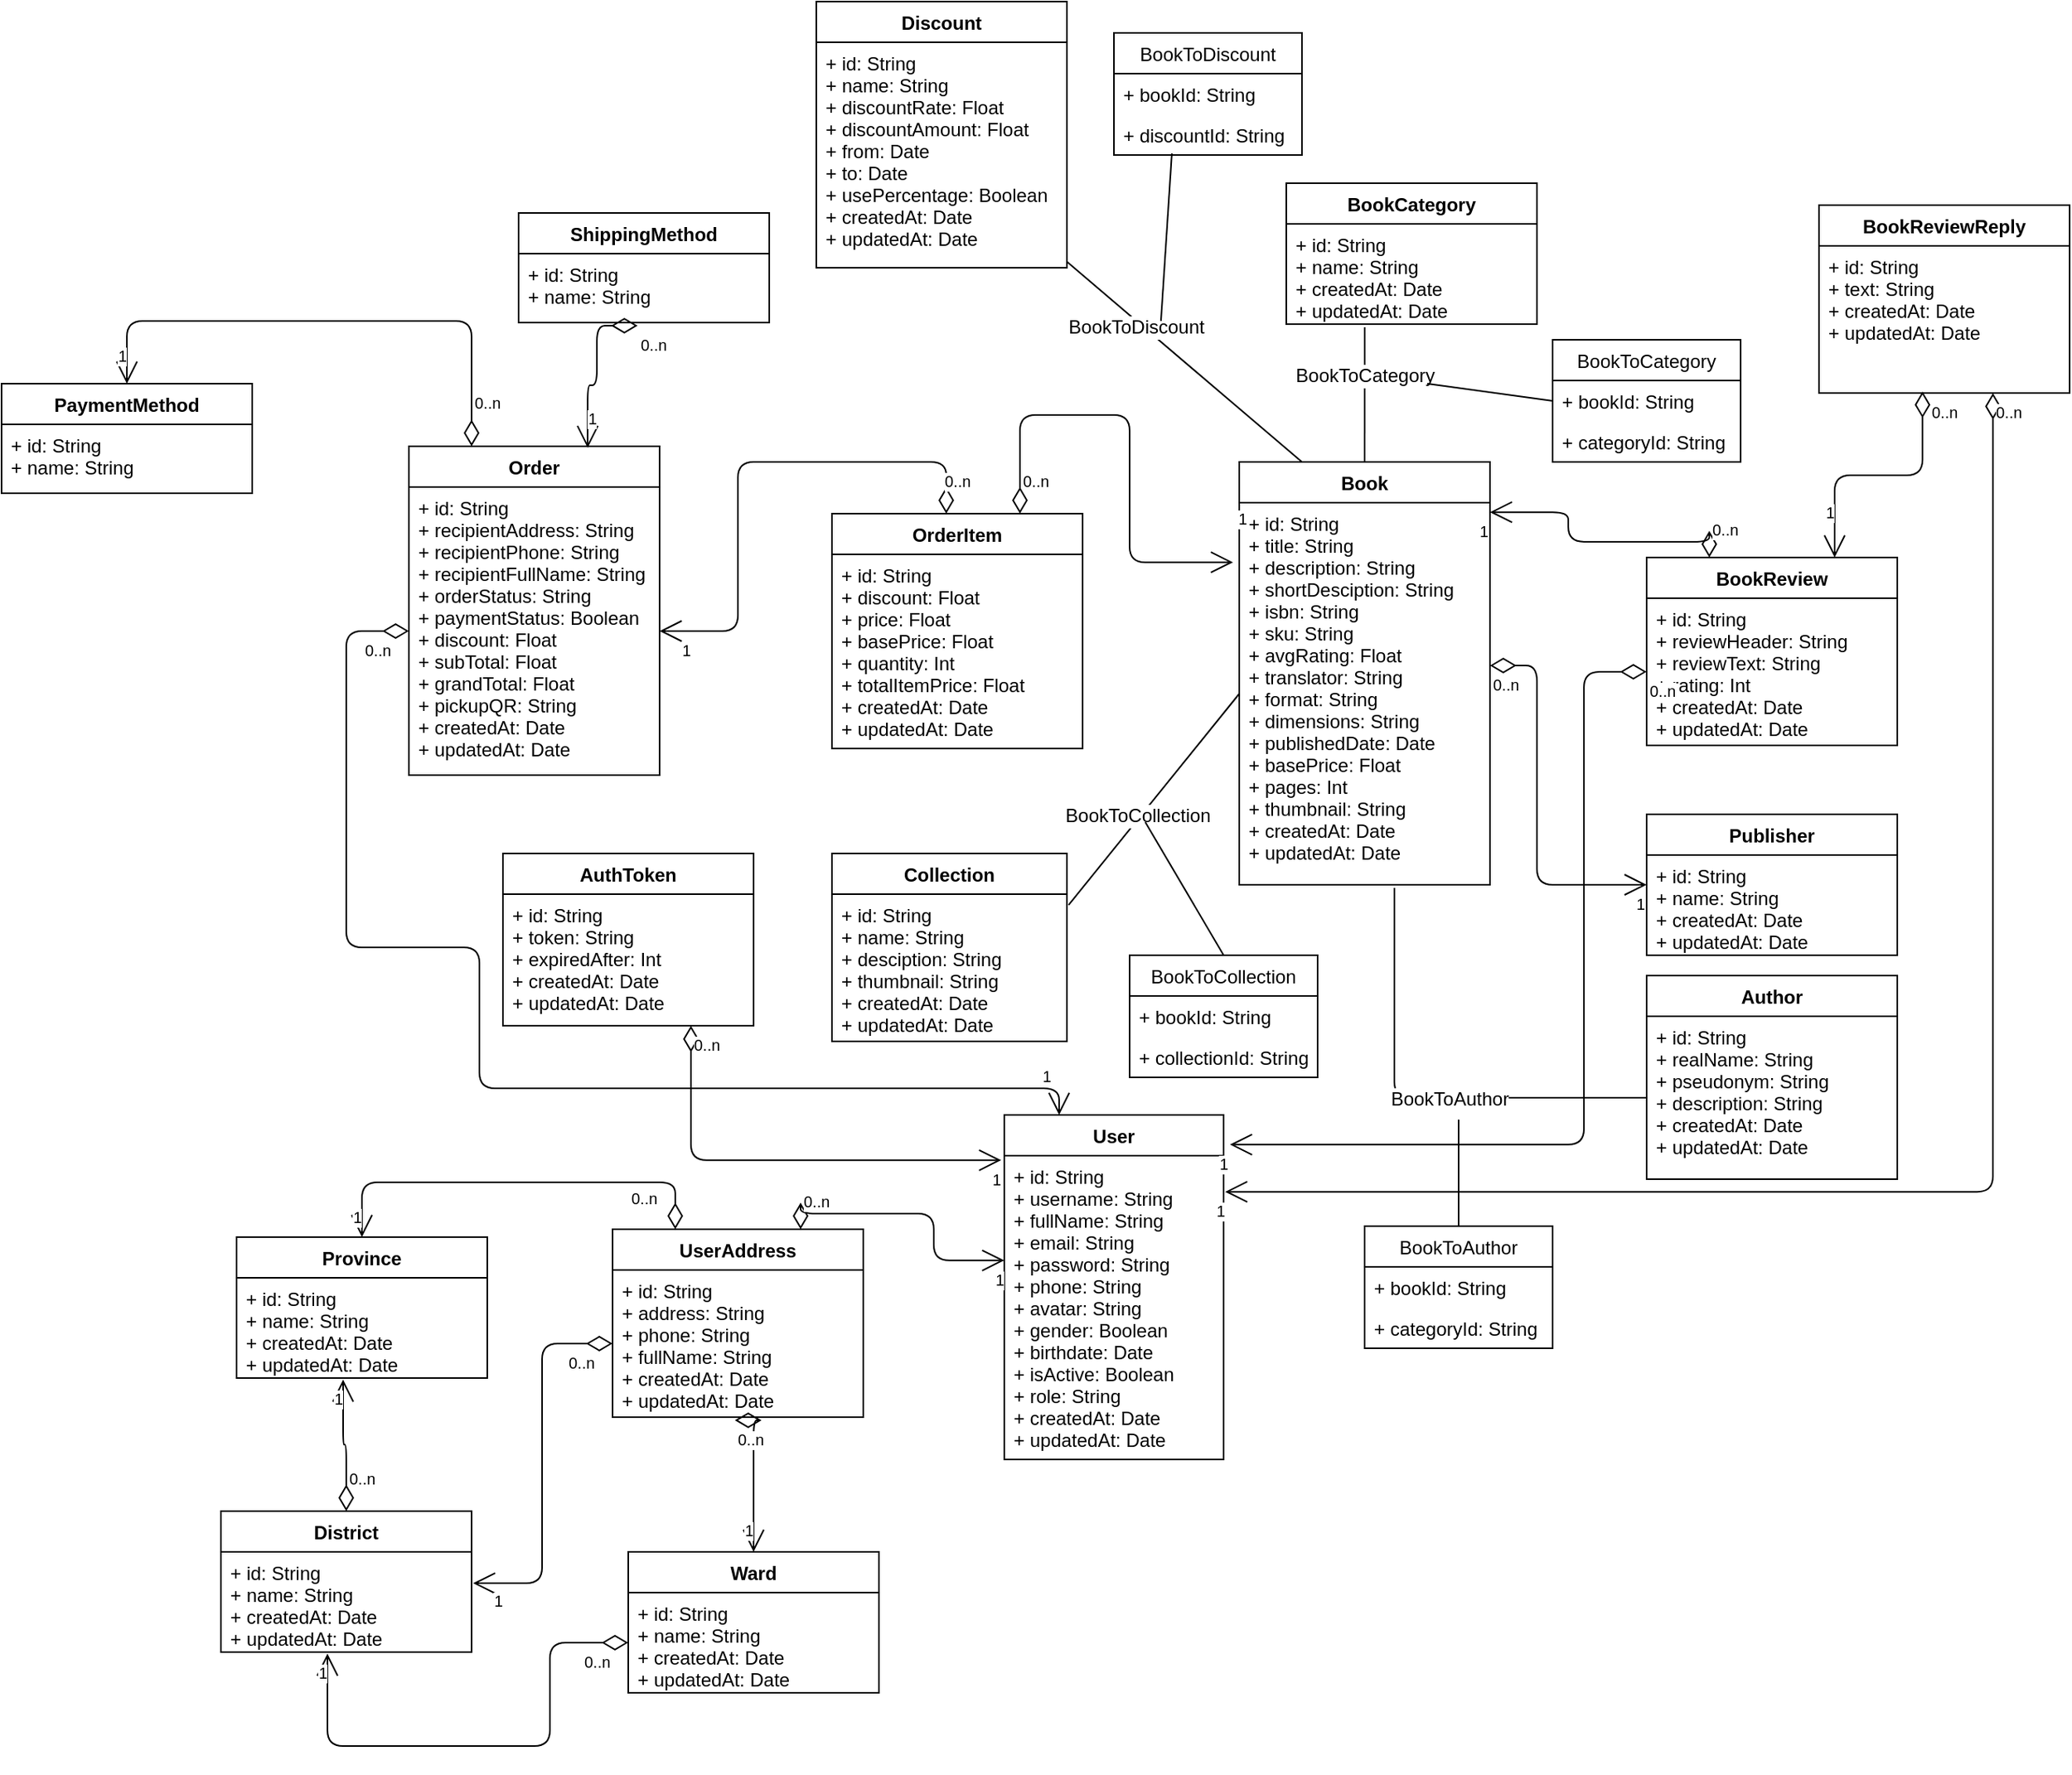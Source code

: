 <mxfile version="11.1.4" type="device"><diagram id="NHe5vjVkxp5tx6mdE8yA" name="Page-1"><mxGraphModel dx="2431" dy="1634" grid="0" gridSize="10" guides="1" tooltips="1" connect="1" arrows="1" fold="1" page="0" pageScale="1" pageWidth="850" pageHeight="1100" math="0" shadow="0"><root><mxCell id="0"/><mxCell id="1" parent="0"/><mxCell id="8sS-sEbaeOMEd4bglovz-1" value="User" style="swimlane;fontStyle=1;align=center;verticalAlign=top;childLayout=stackLayout;horizontal=1;startSize=26;horizontalStack=0;resizeParent=1;resizeParentMax=0;resizeLast=0;collapsible=1;marginBottom=0;" vertex="1" parent="1"><mxGeometry x="380" y="467" width="140" height="220" as="geometry"/></mxCell><mxCell id="8sS-sEbaeOMEd4bglovz-2" value="+ id: String&#10;+ username: String&#10;+ fullName: String&#10;+ email: String&#10;+ password: String&#10;+ phone: String&#10;+ avatar: String&#10;+ gender: Boolean&#10;+ birthdate: Date&#10;+ isActive: Boolean&#10;+ role: String&#10;+ createdAt: Date&#10;+ updatedAt: Date" style="text;strokeColor=none;fillColor=none;align=left;verticalAlign=top;spacingLeft=4;spacingRight=4;overflow=hidden;rotatable=0;points=[[0,0.5],[1,0.5]];portConstraint=eastwest;" vertex="1" parent="8sS-sEbaeOMEd4bglovz-1"><mxGeometry y="26" width="140" height="194" as="geometry"/></mxCell><mxCell id="8sS-sEbaeOMEd4bglovz-5" value="Collection" style="swimlane;fontStyle=1;align=center;verticalAlign=top;childLayout=stackLayout;horizontal=1;startSize=26;horizontalStack=0;resizeParent=1;resizeParentMax=0;resizeLast=0;collapsible=1;marginBottom=0;" vertex="1" parent="1"><mxGeometry x="270" y="300" width="150" height="120" as="geometry"/></mxCell><mxCell id="8sS-sEbaeOMEd4bglovz-6" value="+ id: String&#10;+ name: String&#10;+ desciption: String&#10;+ thumbnail: String&#10;+ createdAt: Date&#10;+ updatedAt: Date" style="text;strokeColor=none;fillColor=none;align=left;verticalAlign=top;spacingLeft=4;spacingRight=4;overflow=hidden;rotatable=0;points=[[0,0.5],[1,0.5]];portConstraint=eastwest;" vertex="1" parent="8sS-sEbaeOMEd4bglovz-5"><mxGeometry y="26" width="150" height="94" as="geometry"/></mxCell><mxCell id="8sS-sEbaeOMEd4bglovz-13" value="AuthToken" style="swimlane;fontStyle=1;align=center;verticalAlign=top;childLayout=stackLayout;horizontal=1;startSize=26;horizontalStack=0;resizeParent=1;resizeParentMax=0;resizeLast=0;collapsible=1;marginBottom=0;" vertex="1" parent="1"><mxGeometry x="60" y="300" width="160" height="110" as="geometry"/></mxCell><mxCell id="8sS-sEbaeOMEd4bglovz-14" value="+ id: String&#10;+ token: String&#10;+ expiredAfter: Int&#10;+ createdAt: Date&#10;+ updatedAt: Date" style="text;strokeColor=none;fillColor=none;align=left;verticalAlign=top;spacingLeft=4;spacingRight=4;overflow=hidden;rotatable=0;points=[[0,0.5],[1,0.5]];portConstraint=eastwest;" vertex="1" parent="8sS-sEbaeOMEd4bglovz-13"><mxGeometry y="26" width="160" height="84" as="geometry"/></mxCell><mxCell id="8sS-sEbaeOMEd4bglovz-17" value="Order" style="swimlane;fontStyle=1;align=center;verticalAlign=top;childLayout=stackLayout;horizontal=1;startSize=26;horizontalStack=0;resizeParent=1;resizeParentMax=0;resizeLast=0;collapsible=1;marginBottom=0;" vertex="1" parent="1"><mxGeometry y="40" width="160" height="210" as="geometry"/></mxCell><mxCell id="8sS-sEbaeOMEd4bglovz-18" value="+ id: String&#10;+ recipientAddress: String&#10;+ recipientPhone: String&#10;+ recipientFullName: String&#10;+ orderStatus: String&#10;+ paymentStatus: Boolean&#10;+ discount: Float&#10;+ subTotal: Float&#10;+ grandTotal: Float&#10;+ pickupQR: String&#10;+ createdAt: Date&#10;+ updatedAt: Date" style="text;strokeColor=none;fillColor=none;align=left;verticalAlign=top;spacingLeft=4;spacingRight=4;overflow=hidden;rotatable=0;points=[[0,0.5],[1,0.5]];portConstraint=eastwest;" vertex="1" parent="8sS-sEbaeOMEd4bglovz-17"><mxGeometry y="26" width="160" height="184" as="geometry"/></mxCell><mxCell id="8sS-sEbaeOMEd4bglovz-21" value="PaymentMethod" style="swimlane;fontStyle=1;align=center;verticalAlign=top;childLayout=stackLayout;horizontal=1;startSize=26;horizontalStack=0;resizeParent=1;resizeParentMax=0;resizeLast=0;collapsible=1;marginBottom=0;" vertex="1" parent="1"><mxGeometry x="-260" width="160" height="70" as="geometry"/></mxCell><mxCell id="8sS-sEbaeOMEd4bglovz-22" value="+ id: String&#10;+ name: String" style="text;strokeColor=none;fillColor=none;align=left;verticalAlign=top;spacingLeft=4;spacingRight=4;overflow=hidden;rotatable=0;points=[[0,0.5],[1,0.5]];portConstraint=eastwest;" vertex="1" parent="8sS-sEbaeOMEd4bglovz-21"><mxGeometry y="26" width="160" height="44" as="geometry"/></mxCell><mxCell id="8sS-sEbaeOMEd4bglovz-25" value="ShippingMethod" style="swimlane;fontStyle=1;align=center;verticalAlign=top;childLayout=stackLayout;horizontal=1;startSize=26;horizontalStack=0;resizeParent=1;resizeParentMax=0;resizeLast=0;collapsible=1;marginBottom=0;" vertex="1" parent="1"><mxGeometry x="70" y="-109" width="160" height="70" as="geometry"/></mxCell><mxCell id="8sS-sEbaeOMEd4bglovz-26" value="+ id: String&#10;+ name: String" style="text;strokeColor=none;fillColor=none;align=left;verticalAlign=top;spacingLeft=4;spacingRight=4;overflow=hidden;rotatable=0;points=[[0,0.5],[1,0.5]];portConstraint=eastwest;" vertex="1" parent="8sS-sEbaeOMEd4bglovz-25"><mxGeometry y="26" width="160" height="44" as="geometry"/></mxCell><mxCell id="8sS-sEbaeOMEd4bglovz-27" value="OrderItem" style="swimlane;fontStyle=1;align=center;verticalAlign=top;childLayout=stackLayout;horizontal=1;startSize=26;horizontalStack=0;resizeParent=1;resizeParentMax=0;resizeLast=0;collapsible=1;marginBottom=0;" vertex="1" parent="1"><mxGeometry x="270" y="83" width="160" height="150" as="geometry"/></mxCell><mxCell id="8sS-sEbaeOMEd4bglovz-28" value="+ id: String&#10;+ discount: Float&#10;+ price: Float&#10;+ basePrice: Float&#10;+ quantity: Int&#10;+ totalItemPrice: Float&#10;+ createdAt: Date&#10;+ updatedAt: Date" style="text;strokeColor=none;fillColor=none;align=left;verticalAlign=top;spacingLeft=4;spacingRight=4;overflow=hidden;rotatable=0;points=[[0,0.5],[1,0.5]];portConstraint=eastwest;" vertex="1" parent="8sS-sEbaeOMEd4bglovz-27"><mxGeometry y="26" width="160" height="124" as="geometry"/></mxCell><mxCell id="8sS-sEbaeOMEd4bglovz-29" value="UserAddress" style="swimlane;fontStyle=1;align=center;verticalAlign=top;childLayout=stackLayout;horizontal=1;startSize=26;horizontalStack=0;resizeParent=1;resizeParentMax=0;resizeLast=0;collapsible=1;marginBottom=0;" vertex="1" parent="1"><mxGeometry x="130" y="540" width="160" height="120" as="geometry"/></mxCell><mxCell id="8sS-sEbaeOMEd4bglovz-30" value="+ id: String&#10;+ address: String&#10;+ phone: String&#10;+ fullName: String&#10;+ createdAt: Date&#10;+ updatedAt: Date&#10;" style="text;strokeColor=none;fillColor=none;align=left;verticalAlign=top;spacingLeft=4;spacingRight=4;overflow=hidden;rotatable=0;points=[[0,0.5],[1,0.5]];portConstraint=eastwest;" vertex="1" parent="8sS-sEbaeOMEd4bglovz-29"><mxGeometry y="26" width="160" height="94" as="geometry"/></mxCell><mxCell id="8sS-sEbaeOMEd4bglovz-31" value="Book" style="swimlane;fontStyle=1;align=center;verticalAlign=top;childLayout=stackLayout;horizontal=1;startSize=26;horizontalStack=0;resizeParent=1;resizeParentMax=0;resizeLast=0;collapsible=1;marginBottom=0;" vertex="1" parent="1"><mxGeometry x="530" y="50" width="160" height="270" as="geometry"/></mxCell><mxCell id="8sS-sEbaeOMEd4bglovz-32" value="+ id: String&#10;+ title: String&#10;+ description: String&#10;+ shortDesciption: String&#10;+ isbn: String&#10;+ sku: String&#10;+ avgRating: Float&#10;+ translator: String&#10;+ format: String&#10;+ dimensions: String&#10;+ publishedDate: Date&#10;+ basePrice: Float&#10;+ pages: Int&#10;+ thumbnail: String&#10;+ createdAt: Date&#10;+ updatedAt: Date&#10;" style="text;strokeColor=none;fillColor=none;align=left;verticalAlign=top;spacingLeft=4;spacingRight=4;overflow=hidden;rotatable=0;points=[[0,0.5],[1,0.5]];portConstraint=eastwest;" vertex="1" parent="8sS-sEbaeOMEd4bglovz-31"><mxGeometry y="26" width="160" height="244" as="geometry"/></mxCell><mxCell id="8sS-sEbaeOMEd4bglovz-33" value="BookReview" style="swimlane;fontStyle=1;align=center;verticalAlign=top;childLayout=stackLayout;horizontal=1;startSize=26;horizontalStack=0;resizeParent=1;resizeParentMax=0;resizeLast=0;collapsible=1;marginBottom=0;" vertex="1" parent="1"><mxGeometry x="790" y="111" width="160" height="120" as="geometry"/></mxCell><mxCell id="8sS-sEbaeOMEd4bglovz-34" value="+ id: String&#10;+ reviewHeader: String&#10;+ reviewText: String&#10;+ rating: Int&#10;+ createdAt: Date&#10;+ updatedAt: Date&#10;" style="text;strokeColor=none;fillColor=none;align=left;verticalAlign=top;spacingLeft=4;spacingRight=4;overflow=hidden;rotatable=0;points=[[0,0.5],[1,0.5]];portConstraint=eastwest;" vertex="1" parent="8sS-sEbaeOMEd4bglovz-33"><mxGeometry y="26" width="160" height="94" as="geometry"/></mxCell><mxCell id="8sS-sEbaeOMEd4bglovz-35" value="BookReviewReply" style="swimlane;fontStyle=1;align=center;verticalAlign=top;childLayout=stackLayout;horizontal=1;startSize=26;horizontalStack=0;resizeParent=1;resizeParentMax=0;resizeLast=0;collapsible=1;marginBottom=0;" vertex="1" parent="1"><mxGeometry x="900" y="-114" width="160" height="120" as="geometry"/></mxCell><mxCell id="8sS-sEbaeOMEd4bglovz-36" value="+ id: String&#10;+ text: String&#10;+ createdAt: Date&#10;+ updatedAt: Date&#10;" style="text;strokeColor=none;fillColor=none;align=left;verticalAlign=top;spacingLeft=4;spacingRight=4;overflow=hidden;rotatable=0;points=[[0,0.5],[1,0.5]];portConstraint=eastwest;" vertex="1" parent="8sS-sEbaeOMEd4bglovz-35"><mxGeometry y="26" width="160" height="94" as="geometry"/></mxCell><mxCell id="8sS-sEbaeOMEd4bglovz-37" value="BookCategory" style="swimlane;fontStyle=1;align=center;verticalAlign=top;childLayout=stackLayout;horizontal=1;startSize=26;horizontalStack=0;resizeParent=1;resizeParentMax=0;resizeLast=0;collapsible=1;marginBottom=0;" vertex="1" parent="1"><mxGeometry x="560" y="-128" width="160" height="90" as="geometry"/></mxCell><mxCell id="8sS-sEbaeOMEd4bglovz-38" value="+ id: String&#10;+ name: String&#10;+ createdAt: Date&#10;+ updatedAt: Date&#10;" style="text;strokeColor=none;fillColor=none;align=left;verticalAlign=top;spacingLeft=4;spacingRight=4;overflow=hidden;rotatable=0;points=[[0,0.5],[1,0.5]];portConstraint=eastwest;" vertex="1" parent="8sS-sEbaeOMEd4bglovz-37"><mxGeometry y="26" width="160" height="64" as="geometry"/></mxCell><mxCell id="8sS-sEbaeOMEd4bglovz-39" value="Discount" style="swimlane;fontStyle=1;align=center;verticalAlign=top;childLayout=stackLayout;horizontal=1;startSize=26;horizontalStack=0;resizeParent=1;resizeParentMax=0;resizeLast=0;collapsible=1;marginBottom=0;" vertex="1" parent="1"><mxGeometry x="260" y="-244" width="160" height="170" as="geometry"/></mxCell><mxCell id="8sS-sEbaeOMEd4bglovz-40" value="+ id: String&#10;+ name: String&#10;+ discountRate: Float&#10;+ discountAmount: Float&#10;+ from: Date&#10;+ to: Date&#10;+ usePercentage: Boolean&#10;+ createdAt: Date&#10;+ updatedAt: Date&#10;" style="text;strokeColor=none;fillColor=none;align=left;verticalAlign=top;spacingLeft=4;spacingRight=4;overflow=hidden;rotatable=0;points=[[0,0.5],[1,0.5]];portConstraint=eastwest;" vertex="1" parent="8sS-sEbaeOMEd4bglovz-39"><mxGeometry y="26" width="160" height="144" as="geometry"/></mxCell><mxCell id="8sS-sEbaeOMEd4bglovz-43" value="Publisher" style="swimlane;fontStyle=1;align=center;verticalAlign=top;childLayout=stackLayout;horizontal=1;startSize=26;horizontalStack=0;resizeParent=1;resizeParentMax=0;resizeLast=0;collapsible=1;marginBottom=0;" vertex="1" parent="1"><mxGeometry x="790" y="275" width="160" height="90" as="geometry"/></mxCell><mxCell id="8sS-sEbaeOMEd4bglovz-44" value="+ id: String&#10;+ name: String&#10;+ createdAt: Date&#10;+ updatedAt: Date&#10;" style="text;strokeColor=none;fillColor=none;align=left;verticalAlign=top;spacingLeft=4;spacingRight=4;overflow=hidden;rotatable=0;points=[[0,0.5],[1,0.5]];portConstraint=eastwest;" vertex="1" parent="8sS-sEbaeOMEd4bglovz-43"><mxGeometry y="26" width="160" height="64" as="geometry"/></mxCell><mxCell id="8sS-sEbaeOMEd4bglovz-45" value="Author" style="swimlane;fontStyle=1;align=center;verticalAlign=top;childLayout=stackLayout;horizontal=1;startSize=26;horizontalStack=0;resizeParent=1;resizeParentMax=0;resizeLast=0;collapsible=1;marginBottom=0;" vertex="1" parent="1"><mxGeometry x="790" y="378" width="160" height="130" as="geometry"/></mxCell><mxCell id="8sS-sEbaeOMEd4bglovz-46" value="+ id: String&#10;+ realName: String&#10;+ pseudonym: String&#10;+ description: String&#10;+ createdAt: Date&#10;+ updatedAt: Date&#10;" style="text;strokeColor=none;fillColor=none;align=left;verticalAlign=top;spacingLeft=4;spacingRight=4;overflow=hidden;rotatable=0;points=[[0,0.5],[1,0.5]];portConstraint=eastwest;" vertex="1" parent="8sS-sEbaeOMEd4bglovz-45"><mxGeometry y="26" width="160" height="104" as="geometry"/></mxCell><mxCell id="8sS-sEbaeOMEd4bglovz-47" value="District" style="swimlane;fontStyle=1;align=center;verticalAlign=top;childLayout=stackLayout;horizontal=1;startSize=26;horizontalStack=0;resizeParent=1;resizeParentMax=0;resizeLast=0;collapsible=1;marginBottom=0;" vertex="1" parent="1"><mxGeometry x="-120" y="720" width="160" height="90" as="geometry"/></mxCell><mxCell id="8sS-sEbaeOMEd4bglovz-48" value="+ id: String&#10;+ name: String&#10;+ createdAt: Date&#10;+ updatedAt: Date&#10;" style="text;strokeColor=none;fillColor=none;align=left;verticalAlign=top;spacingLeft=4;spacingRight=4;overflow=hidden;rotatable=0;points=[[0,0.5],[1,0.5]];portConstraint=eastwest;" vertex="1" parent="8sS-sEbaeOMEd4bglovz-47"><mxGeometry y="26" width="160" height="64" as="geometry"/></mxCell><mxCell id="8sS-sEbaeOMEd4bglovz-49" value="Ward" style="swimlane;fontStyle=1;align=center;verticalAlign=top;childLayout=stackLayout;horizontal=1;startSize=26;horizontalStack=0;resizeParent=1;resizeParentMax=0;resizeLast=0;collapsible=1;marginBottom=0;" vertex="1" parent="1"><mxGeometry x="140" y="746" width="160" height="90" as="geometry"/></mxCell><mxCell id="8sS-sEbaeOMEd4bglovz-50" value="+ id: String&#10;+ name: String&#10;+ createdAt: Date&#10;+ updatedAt: Date&#10;" style="text;strokeColor=none;fillColor=none;align=left;verticalAlign=top;spacingLeft=4;spacingRight=4;overflow=hidden;rotatable=0;points=[[0,0.5],[1,0.5]];portConstraint=eastwest;" vertex="1" parent="8sS-sEbaeOMEd4bglovz-49"><mxGeometry y="26" width="160" height="64" as="geometry"/></mxCell><mxCell id="8sS-sEbaeOMEd4bglovz-51" value="Province" style="swimlane;fontStyle=1;align=center;verticalAlign=top;childLayout=stackLayout;horizontal=1;startSize=26;horizontalStack=0;resizeParent=1;resizeParentMax=0;resizeLast=0;collapsible=1;marginBottom=0;" vertex="1" parent="1"><mxGeometry x="-110" y="545" width="160" height="90" as="geometry"/></mxCell><mxCell id="8sS-sEbaeOMEd4bglovz-52" value="+ id: String&#10;+ name: String&#10;+ createdAt: Date&#10;+ updatedAt: Date&#10;" style="text;strokeColor=none;fillColor=none;align=left;verticalAlign=top;spacingLeft=4;spacingRight=4;overflow=hidden;rotatable=0;points=[[0,0.5],[1,0.5]];portConstraint=eastwest;" vertex="1" parent="8sS-sEbaeOMEd4bglovz-51"><mxGeometry y="26" width="160" height="64" as="geometry"/></mxCell><mxCell id="8sS-sEbaeOMEd4bglovz-65" value="" style="endArrow=open;html=1;endSize=12;startArrow=diamondThin;startSize=14;startFill=0;edgeStyle=orthogonalEdgeStyle;entryX=0.25;entryY=0;entryDx=0;entryDy=0;exitX=0;exitY=0.5;exitDx=0;exitDy=0;" edge="1" parent="1" source="8sS-sEbaeOMEd4bglovz-18" target="8sS-sEbaeOMEd4bglovz-1"><mxGeometry relative="1" as="geometry"><mxPoint x="220" y="300" as="sourcePoint"/><mxPoint x="380" y="300" as="targetPoint"/><Array as="points"><mxPoint x="-40" y="158"/><mxPoint x="-40" y="360"/><mxPoint x="45" y="360"/><mxPoint x="45" y="450"/><mxPoint x="415" y="450"/></Array></mxGeometry></mxCell><mxCell id="8sS-sEbaeOMEd4bglovz-66" value="0..n" style="resizable=0;html=1;align=left;verticalAlign=top;labelBackgroundColor=#ffffff;fontSize=10;" connectable="0" vertex="1" parent="8sS-sEbaeOMEd4bglovz-65"><mxGeometry x="-1" relative="1" as="geometry"><mxPoint x="-30" as="offset"/></mxGeometry></mxCell><mxCell id="8sS-sEbaeOMEd4bglovz-67" value="1" style="resizable=0;html=1;align=right;verticalAlign=top;labelBackgroundColor=#ffffff;fontSize=10;" connectable="0" vertex="1" parent="8sS-sEbaeOMEd4bglovz-65"><mxGeometry x="1" relative="1" as="geometry"><mxPoint x="-5" y="-37" as="offset"/></mxGeometry></mxCell><mxCell id="8sS-sEbaeOMEd4bglovz-68" value="" style="endArrow=open;html=1;endSize=12;startArrow=diamondThin;startSize=14;startFill=0;edgeStyle=orthogonalEdgeStyle;entryX=1;entryY=0.5;entryDx=0;entryDy=0;exitX=0.456;exitY=0;exitDx=0;exitDy=0;exitPerimeter=0;" edge="1" parent="1" source="8sS-sEbaeOMEd4bglovz-27" target="8sS-sEbaeOMEd4bglovz-18"><mxGeometry relative="1" as="geometry"><mxPoint x="270" y="290" as="sourcePoint"/><mxPoint x="450" y="310" as="targetPoint"/><Array as="points"><mxPoint x="343" y="50"/><mxPoint x="210" y="50"/><mxPoint x="210" y="158"/></Array></mxGeometry></mxCell><mxCell id="8sS-sEbaeOMEd4bglovz-69" value="0..n" style="resizable=0;html=1;align=left;verticalAlign=top;labelBackgroundColor=#ffffff;fontSize=10;" connectable="0" vertex="1" parent="8sS-sEbaeOMEd4bglovz-68"><mxGeometry x="-1" relative="1" as="geometry"><mxPoint x="-3" y="-33" as="offset"/></mxGeometry></mxCell><mxCell id="8sS-sEbaeOMEd4bglovz-70" value="1" style="resizable=0;html=1;align=right;verticalAlign=top;labelBackgroundColor=#ffffff;fontSize=10;" connectable="0" vertex="1" parent="8sS-sEbaeOMEd4bglovz-68"><mxGeometry x="1" relative="1" as="geometry"><mxPoint x="20" as="offset"/></mxGeometry></mxCell><mxCell id="8sS-sEbaeOMEd4bglovz-71" value="" style="endArrow=open;html=1;endSize=12;startArrow=diamondThin;startSize=14;startFill=0;edgeStyle=orthogonalEdgeStyle;exitX=0.75;exitY=0;exitDx=0;exitDy=0;entryX=-0.025;entryY=0.156;entryDx=0;entryDy=0;entryPerimeter=0;" edge="1" parent="1" source="8sS-sEbaeOMEd4bglovz-27" target="8sS-sEbaeOMEd4bglovz-32"><mxGeometry relative="1" as="geometry"><mxPoint x="440" y="20" as="sourcePoint"/><mxPoint x="600" y="20" as="targetPoint"/><Array as="points"><mxPoint x="390" y="20"/><mxPoint x="460" y="20"/><mxPoint x="460" y="114"/></Array></mxGeometry></mxCell><mxCell id="8sS-sEbaeOMEd4bglovz-72" value="0..n" style="resizable=0;html=1;align=left;verticalAlign=top;labelBackgroundColor=#ffffff;fontSize=10;" connectable="0" vertex="1" parent="8sS-sEbaeOMEd4bglovz-71"><mxGeometry x="-1" relative="1" as="geometry"><mxPoint y="-33" as="offset"/></mxGeometry></mxCell><mxCell id="8sS-sEbaeOMEd4bglovz-73" value="1" style="resizable=0;html=1;align=right;verticalAlign=top;labelBackgroundColor=#ffffff;fontSize=10;" connectable="0" vertex="1" parent="8sS-sEbaeOMEd4bglovz-71"><mxGeometry x="1" relative="1" as="geometry"><mxPoint x="10" y="-40" as="offset"/></mxGeometry></mxCell><mxCell id="8sS-sEbaeOMEd4bglovz-77" value="" style="endArrow=none;html=1;exitX=1.007;exitY=0.074;exitDx=0;exitDy=0;exitPerimeter=0;entryX=0;entryY=0.5;entryDx=0;entryDy=0;" edge="1" parent="1" source="8sS-sEbaeOMEd4bglovz-6" target="8sS-sEbaeOMEd4bglovz-32"><mxGeometry width="50" height="50" relative="1" as="geometry"><mxPoint x="580" y="430" as="sourcePoint"/><mxPoint x="630" y="380" as="targetPoint"/></mxGeometry></mxCell><mxCell id="8sS-sEbaeOMEd4bglovz-78" value="BookToCollection" style="text;html=1;resizable=0;points=[];align=center;verticalAlign=middle;labelBackgroundColor=#ffffff;" vertex="1" connectable="0" parent="8sS-sEbaeOMEd4bglovz-77"><mxGeometry x="-0.171" y="2" relative="1" as="geometry"><mxPoint as="offset"/></mxGeometry></mxCell><mxCell id="8sS-sEbaeOMEd4bglovz-79" value="BookToCollection" style="swimlane;fontStyle=0;childLayout=stackLayout;horizontal=1;startSize=26;fillColor=none;horizontalStack=0;resizeParent=1;resizeParentMax=0;resizeLast=0;collapsible=1;marginBottom=0;" vertex="1" parent="1"><mxGeometry x="460" y="365" width="120" height="78" as="geometry"/></mxCell><mxCell id="8sS-sEbaeOMEd4bglovz-80" value="+ bookId: String" style="text;strokeColor=none;fillColor=none;align=left;verticalAlign=top;spacingLeft=4;spacingRight=4;overflow=hidden;rotatable=0;points=[[0,0.5],[1,0.5]];portConstraint=eastwest;" vertex="1" parent="8sS-sEbaeOMEd4bglovz-79"><mxGeometry y="26" width="120" height="26" as="geometry"/></mxCell><mxCell id="8sS-sEbaeOMEd4bglovz-81" value="+ collectionId: String" style="text;strokeColor=none;fillColor=none;align=left;verticalAlign=top;spacingLeft=4;spacingRight=4;overflow=hidden;rotatable=0;points=[[0,0.5],[1,0.5]];portConstraint=eastwest;" vertex="1" parent="8sS-sEbaeOMEd4bglovz-79"><mxGeometry y="52" width="120" height="26" as="geometry"/></mxCell><mxCell id="8sS-sEbaeOMEd4bglovz-83" value="" style="endArrow=none;html=1;entryX=0.5;entryY=0;entryDx=0;entryDy=0;" edge="1" parent="1" target="8sS-sEbaeOMEd4bglovz-79"><mxGeometry width="50" height="50" relative="1" as="geometry"><mxPoint x="470" y="280" as="sourcePoint"/><mxPoint x="800" y="370" as="targetPoint"/></mxGeometry></mxCell><mxCell id="8sS-sEbaeOMEd4bglovz-84" value="" style="endArrow=open;html=1;endSize=12;startArrow=diamondThin;startSize=14;startFill=0;edgeStyle=orthogonalEdgeStyle;exitX=0.25;exitY=0;exitDx=0;exitDy=0;entryX=0.5;entryY=0;entryDx=0;entryDy=0;" edge="1" parent="1" source="8sS-sEbaeOMEd4bglovz-17" target="8sS-sEbaeOMEd4bglovz-21"><mxGeometry relative="1" as="geometry"><mxPoint x="-60" y="-50" as="sourcePoint"/><mxPoint x="100" y="-50" as="targetPoint"/><Array as="points"><mxPoint x="40" y="-40"/><mxPoint x="-180" y="-40"/></Array></mxGeometry></mxCell><mxCell id="8sS-sEbaeOMEd4bglovz-85" value="0..n" style="resizable=0;html=1;align=left;verticalAlign=top;labelBackgroundColor=#ffffff;fontSize=10;" connectable="0" vertex="1" parent="8sS-sEbaeOMEd4bglovz-84"><mxGeometry x="-1" relative="1" as="geometry"><mxPoint y="-40" as="offset"/></mxGeometry></mxCell><mxCell id="8sS-sEbaeOMEd4bglovz-86" value="1" style="resizable=0;html=1;align=right;verticalAlign=top;labelBackgroundColor=#ffffff;fontSize=10;" connectable="0" vertex="1" parent="8sS-sEbaeOMEd4bglovz-84"><mxGeometry x="1" relative="1" as="geometry"><mxPoint y="-30" as="offset"/></mxGeometry></mxCell><mxCell id="8sS-sEbaeOMEd4bglovz-87" value="" style="endArrow=open;html=1;endSize=12;startArrow=diamondThin;startSize=14;startFill=0;edgeStyle=orthogonalEdgeStyle;exitX=0.475;exitY=1.045;exitDx=0;exitDy=0;entryX=0.713;entryY=0.005;entryDx=0;entryDy=0;entryPerimeter=0;exitPerimeter=0;" edge="1" parent="1" source="8sS-sEbaeOMEd4bglovz-26" target="8sS-sEbaeOMEd4bglovz-17"><mxGeometry relative="1" as="geometry"><mxPoint x="310" y="-130" as="sourcePoint"/><mxPoint x="470" y="-130" as="targetPoint"/><Array as="points"><mxPoint x="120" y="-37"/><mxPoint x="120" y="1"/><mxPoint x="114" y="1"/></Array></mxGeometry></mxCell><mxCell id="8sS-sEbaeOMEd4bglovz-88" value="0..n" style="resizable=0;html=1;align=left;verticalAlign=top;labelBackgroundColor=#ffffff;fontSize=10;" connectable="0" vertex="1" parent="8sS-sEbaeOMEd4bglovz-87"><mxGeometry x="-1" relative="1" as="geometry"/></mxCell><mxCell id="8sS-sEbaeOMEd4bglovz-89" value="1" style="resizable=0;html=1;align=right;verticalAlign=top;labelBackgroundColor=#ffffff;fontSize=10;" connectable="0" vertex="1" parent="8sS-sEbaeOMEd4bglovz-87"><mxGeometry x="1" relative="1" as="geometry"><mxPoint x="6" y="-31" as="offset"/></mxGeometry></mxCell><mxCell id="8sS-sEbaeOMEd4bglovz-90" value="" style="endArrow=none;html=1;exitX=0.5;exitY=0;exitDx=0;exitDy=0;entryX=0.313;entryY=1.031;entryDx=0;entryDy=0;entryPerimeter=0;" edge="1" parent="1" source="8sS-sEbaeOMEd4bglovz-31" target="8sS-sEbaeOMEd4bglovz-38"><mxGeometry width="50" height="50" relative="1" as="geometry"><mxPoint x="790" y="-30" as="sourcePoint"/><mxPoint x="840" y="-80" as="targetPoint"/></mxGeometry></mxCell><mxCell id="8sS-sEbaeOMEd4bglovz-91" value="BookToCategory" style="text;html=1;resizable=0;points=[];align=center;verticalAlign=middle;labelBackgroundColor=#ffffff;" vertex="1" connectable="0" parent="8sS-sEbaeOMEd4bglovz-90"><mxGeometry x="0.279" relative="1" as="geometry"><mxPoint as="offset"/></mxGeometry></mxCell><mxCell id="8sS-sEbaeOMEd4bglovz-92" value="BookToCategory" style="swimlane;fontStyle=0;childLayout=stackLayout;horizontal=1;startSize=26;fillColor=none;horizontalStack=0;resizeParent=1;resizeParentMax=0;resizeLast=0;collapsible=1;marginBottom=0;" vertex="1" parent="1"><mxGeometry x="730" y="-28" width="120" height="78" as="geometry"/></mxCell><mxCell id="8sS-sEbaeOMEd4bglovz-93" value="+ bookId: String" style="text;strokeColor=none;fillColor=none;align=left;verticalAlign=top;spacingLeft=4;spacingRight=4;overflow=hidden;rotatable=0;points=[[0,0.5],[1,0.5]];portConstraint=eastwest;" vertex="1" parent="8sS-sEbaeOMEd4bglovz-92"><mxGeometry y="26" width="120" height="26" as="geometry"/></mxCell><mxCell id="8sS-sEbaeOMEd4bglovz-94" value="+ categoryId: String" style="text;strokeColor=none;fillColor=none;align=left;verticalAlign=top;spacingLeft=4;spacingRight=4;overflow=hidden;rotatable=0;points=[[0,0.5],[1,0.5]];portConstraint=eastwest;" vertex="1" parent="8sS-sEbaeOMEd4bglovz-92"><mxGeometry y="52" width="120" height="26" as="geometry"/></mxCell><mxCell id="8sS-sEbaeOMEd4bglovz-95" value="" style="endArrow=none;html=1;entryX=0;entryY=0.5;entryDx=0;entryDy=0;" edge="1" parent="1" target="8sS-sEbaeOMEd4bglovz-93"><mxGeometry width="50" height="50" relative="1" as="geometry"><mxPoint x="650" as="sourcePoint"/><mxPoint x="840" y="-110" as="targetPoint"/></mxGeometry></mxCell><mxCell id="8sS-sEbaeOMEd4bglovz-96" value="" style="endArrow=open;html=1;endSize=12;startArrow=diamondThin;startSize=14;startFill=0;edgeStyle=orthogonalEdgeStyle;exitX=0.25;exitY=0;exitDx=0;exitDy=0;entryX=1;entryY=0.025;entryDx=0;entryDy=0;entryPerimeter=0;" edge="1" parent="1" source="8sS-sEbaeOMEd4bglovz-33" target="8sS-sEbaeOMEd4bglovz-32"><mxGeometry relative="1" as="geometry"><mxPoint x="730" y="300" as="sourcePoint"/><mxPoint x="890" y="300" as="targetPoint"/></mxGeometry></mxCell><mxCell id="8sS-sEbaeOMEd4bglovz-97" value="0..n" style="resizable=0;html=1;align=left;verticalAlign=top;labelBackgroundColor=#ffffff;fontSize=10;" connectable="0" vertex="1" parent="8sS-sEbaeOMEd4bglovz-96"><mxGeometry x="-1" relative="1" as="geometry"><mxPoint y="-30" as="offset"/></mxGeometry></mxCell><mxCell id="8sS-sEbaeOMEd4bglovz-98" value="1" style="resizable=0;html=1;align=right;verticalAlign=top;labelBackgroundColor=#ffffff;fontSize=10;" connectable="0" vertex="1" parent="8sS-sEbaeOMEd4bglovz-96"><mxGeometry x="1" relative="1" as="geometry"/></mxCell><mxCell id="8sS-sEbaeOMEd4bglovz-99" value="" style="endArrow=open;html=1;endSize=12;startArrow=diamondThin;startSize=14;startFill=0;edgeStyle=orthogonalEdgeStyle;exitX=0.413;exitY=0.989;exitDx=0;exitDy=0;entryX=0.75;entryY=0;entryDx=0;entryDy=0;exitPerimeter=0;" edge="1" parent="1" source="8sS-sEbaeOMEd4bglovz-36" target="8sS-sEbaeOMEd4bglovz-33"><mxGeometry relative="1" as="geometry"><mxPoint x="1040" y="140" as="sourcePoint"/><mxPoint x="1200" y="140" as="targetPoint"/></mxGeometry></mxCell><mxCell id="8sS-sEbaeOMEd4bglovz-100" value="0..n" style="resizable=0;html=1;align=left;verticalAlign=top;labelBackgroundColor=#ffffff;fontSize=10;" connectable="0" vertex="1" parent="8sS-sEbaeOMEd4bglovz-99"><mxGeometry x="-1" relative="1" as="geometry"><mxPoint x="4" y="1" as="offset"/></mxGeometry></mxCell><mxCell id="8sS-sEbaeOMEd4bglovz-101" value="1" style="resizable=0;html=1;align=right;verticalAlign=top;labelBackgroundColor=#ffffff;fontSize=10;" connectable="0" vertex="1" parent="8sS-sEbaeOMEd4bglovz-99"><mxGeometry x="1" relative="1" as="geometry"><mxPoint y="-41" as="offset"/></mxGeometry></mxCell><mxCell id="8sS-sEbaeOMEd4bglovz-102" value="" style="endArrow=open;html=1;endSize=12;startArrow=diamondThin;startSize=14;startFill=0;edgeStyle=orthogonalEdgeStyle;exitX=0.75;exitY=1;exitDx=0;exitDy=0;exitPerimeter=0;entryX=-0.014;entryY=0.015;entryDx=0;entryDy=0;entryPerimeter=0;" edge="1" parent="1" source="8sS-sEbaeOMEd4bglovz-14" target="8sS-sEbaeOMEd4bglovz-2"><mxGeometry relative="1" as="geometry"><mxPoint x="150" y="550" as="sourcePoint"/><mxPoint x="310" y="550" as="targetPoint"/></mxGeometry></mxCell><mxCell id="8sS-sEbaeOMEd4bglovz-103" value="0..n" style="resizable=0;html=1;align=left;verticalAlign=top;labelBackgroundColor=#ffffff;fontSize=10;" connectable="0" vertex="1" parent="8sS-sEbaeOMEd4bglovz-102"><mxGeometry x="-1" relative="1" as="geometry"/></mxCell><mxCell id="8sS-sEbaeOMEd4bglovz-104" value="1" style="resizable=0;html=1;align=right;verticalAlign=top;labelBackgroundColor=#ffffff;fontSize=10;" connectable="0" vertex="1" parent="8sS-sEbaeOMEd4bglovz-102"><mxGeometry x="1" relative="1" as="geometry"/></mxCell><mxCell id="8sS-sEbaeOMEd4bglovz-105" value="" style="endArrow=open;html=1;endSize=12;startArrow=diamondThin;startSize=14;startFill=0;edgeStyle=orthogonalEdgeStyle;exitX=0;exitY=0.5;exitDx=0;exitDy=0;entryX=1.029;entryY=0.086;entryDx=0;entryDy=0;entryPerimeter=0;" edge="1" parent="1" source="8sS-sEbaeOMEd4bglovz-34" target="8sS-sEbaeOMEd4bglovz-1"><mxGeometry relative="1" as="geometry"><mxPoint x="750" y="330" as="sourcePoint"/><mxPoint x="910" y="330" as="targetPoint"/><Array as="points"><mxPoint x="750" y="184"/><mxPoint x="750" y="486"/></Array></mxGeometry></mxCell><mxCell id="8sS-sEbaeOMEd4bglovz-106" value="0..n" style="resizable=0;html=1;align=left;verticalAlign=top;labelBackgroundColor=#ffffff;fontSize=10;" connectable="0" vertex="1" parent="8sS-sEbaeOMEd4bglovz-105"><mxGeometry x="-1" relative="1" as="geometry"/></mxCell><mxCell id="8sS-sEbaeOMEd4bglovz-107" value="1" style="resizable=0;html=1;align=right;verticalAlign=top;labelBackgroundColor=#ffffff;fontSize=10;" connectable="0" vertex="1" parent="8sS-sEbaeOMEd4bglovz-105"><mxGeometry x="1" relative="1" as="geometry"/></mxCell><mxCell id="8sS-sEbaeOMEd4bglovz-108" value="" style="endArrow=open;html=1;endSize=12;startArrow=diamondThin;startSize=14;startFill=0;edgeStyle=orthogonalEdgeStyle;exitX=0.694;exitY=1;exitDx=0;exitDy=0;exitPerimeter=0;entryX=1.007;entryY=0.119;entryDx=0;entryDy=0;entryPerimeter=0;" edge="1" parent="1" source="8sS-sEbaeOMEd4bglovz-36" target="8sS-sEbaeOMEd4bglovz-2"><mxGeometry relative="1" as="geometry"><mxPoint x="1000" y="200" as="sourcePoint"/><mxPoint x="1160" y="200" as="targetPoint"/><Array as="points"><mxPoint x="1011" y="516"/></Array></mxGeometry></mxCell><mxCell id="8sS-sEbaeOMEd4bglovz-109" value="0..n" style="resizable=0;html=1;align=left;verticalAlign=top;labelBackgroundColor=#ffffff;fontSize=10;" connectable="0" vertex="1" parent="8sS-sEbaeOMEd4bglovz-108"><mxGeometry x="-1" relative="1" as="geometry"/></mxCell><mxCell id="8sS-sEbaeOMEd4bglovz-110" value="1" style="resizable=0;html=1;align=right;verticalAlign=top;labelBackgroundColor=#ffffff;fontSize=10;" connectable="0" vertex="1" parent="8sS-sEbaeOMEd4bglovz-108"><mxGeometry x="1" relative="1" as="geometry"/></mxCell><mxCell id="8sS-sEbaeOMEd4bglovz-111" value="" style="endArrow=open;html=1;endSize=12;startArrow=diamondThin;startSize=14;startFill=0;edgeStyle=orthogonalEdgeStyle;exitX=0.75;exitY=0;exitDx=0;exitDy=0;entryX=0;entryY=0.345;entryDx=0;entryDy=0;entryPerimeter=0;" edge="1" parent="1" source="8sS-sEbaeOMEd4bglovz-29" target="8sS-sEbaeOMEd4bglovz-2"><mxGeometry relative="1" as="geometry"><mxPoint x="280" y="760" as="sourcePoint"/><mxPoint x="440" y="760" as="targetPoint"/></mxGeometry></mxCell><mxCell id="8sS-sEbaeOMEd4bglovz-112" value="0..n" style="resizable=0;html=1;align=left;verticalAlign=top;labelBackgroundColor=#ffffff;fontSize=10;" connectable="0" vertex="1" parent="8sS-sEbaeOMEd4bglovz-111"><mxGeometry x="-1" relative="1" as="geometry"><mxPoint y="-30" as="offset"/></mxGeometry></mxCell><mxCell id="8sS-sEbaeOMEd4bglovz-113" value="1" style="resizable=0;html=1;align=right;verticalAlign=top;labelBackgroundColor=#ffffff;fontSize=10;" connectable="0" vertex="1" parent="8sS-sEbaeOMEd4bglovz-111"><mxGeometry x="1" relative="1" as="geometry"/></mxCell><mxCell id="8sS-sEbaeOMEd4bglovz-114" value="" style="endArrow=none;html=1;exitX=0.25;exitY=0;exitDx=0;exitDy=0;" edge="1" parent="1" source="8sS-sEbaeOMEd4bglovz-31" target="8sS-sEbaeOMEd4bglovz-40"><mxGeometry width="50" height="50" relative="1" as="geometry"><mxPoint x="530" y="-180" as="sourcePoint"/><mxPoint x="580" y="-230" as="targetPoint"/></mxGeometry></mxCell><mxCell id="8sS-sEbaeOMEd4bglovz-115" value="BookToDiscount" style="text;html=1;resizable=0;points=[];align=center;verticalAlign=middle;labelBackgroundColor=#ffffff;" vertex="1" connectable="0" parent="8sS-sEbaeOMEd4bglovz-114"><mxGeometry x="0.391" y="3" relative="1" as="geometry"><mxPoint as="offset"/></mxGeometry></mxCell><mxCell id="8sS-sEbaeOMEd4bglovz-116" value="BookToDiscount" style="swimlane;fontStyle=0;childLayout=stackLayout;horizontal=1;startSize=26;fillColor=none;horizontalStack=0;resizeParent=1;resizeParentMax=0;resizeLast=0;collapsible=1;marginBottom=0;" vertex="1" parent="1"><mxGeometry x="450" y="-224" width="120" height="78" as="geometry"/></mxCell><mxCell id="8sS-sEbaeOMEd4bglovz-117" value="+ bookId: String" style="text;strokeColor=none;fillColor=none;align=left;verticalAlign=top;spacingLeft=4;spacingRight=4;overflow=hidden;rotatable=0;points=[[0,0.5],[1,0.5]];portConstraint=eastwest;" vertex="1" parent="8sS-sEbaeOMEd4bglovz-116"><mxGeometry y="26" width="120" height="26" as="geometry"/></mxCell><mxCell id="8sS-sEbaeOMEd4bglovz-118" value="+ discountId: String" style="text;strokeColor=none;fillColor=none;align=left;verticalAlign=top;spacingLeft=4;spacingRight=4;overflow=hidden;rotatable=0;points=[[0,0.5],[1,0.5]];portConstraint=eastwest;" vertex="1" parent="8sS-sEbaeOMEd4bglovz-116"><mxGeometry y="52" width="120" height="26" as="geometry"/></mxCell><mxCell id="8sS-sEbaeOMEd4bglovz-119" value="" style="endArrow=none;html=1;entryX=0.308;entryY=0.962;entryDx=0;entryDy=0;entryPerimeter=0;" edge="1" parent="1" target="8sS-sEbaeOMEd4bglovz-118"><mxGeometry width="50" height="50" relative="1" as="geometry"><mxPoint x="480" y="-40" as="sourcePoint"/><mxPoint x="530" y="-120" as="targetPoint"/></mxGeometry></mxCell><mxCell id="8sS-sEbaeOMEd4bglovz-120" value="" style="endArrow=open;html=1;endSize=12;startArrow=diamondThin;startSize=14;startFill=0;edgeStyle=orthogonalEdgeStyle;entryX=0;entryY=0.297;entryDx=0;entryDy=0;entryPerimeter=0;" edge="1" parent="1" target="8sS-sEbaeOMEd4bglovz-44"><mxGeometry relative="1" as="geometry"><mxPoint x="690" y="180" as="sourcePoint"/><mxPoint x="850" y="180" as="targetPoint"/><Array as="points"><mxPoint x="720" y="180"/><mxPoint x="720" y="320"/></Array></mxGeometry></mxCell><mxCell id="8sS-sEbaeOMEd4bglovz-121" value="0..n" style="resizable=0;html=1;align=left;verticalAlign=top;labelBackgroundColor=#ffffff;fontSize=10;" connectable="0" vertex="1" parent="8sS-sEbaeOMEd4bglovz-120"><mxGeometry x="-1" relative="1" as="geometry"/></mxCell><mxCell id="8sS-sEbaeOMEd4bglovz-122" value="1" style="resizable=0;html=1;align=right;verticalAlign=top;labelBackgroundColor=#ffffff;fontSize=10;" connectable="0" vertex="1" parent="8sS-sEbaeOMEd4bglovz-120"><mxGeometry x="1" relative="1" as="geometry"/></mxCell><mxCell id="8sS-sEbaeOMEd4bglovz-123" value="" style="endArrow=none;html=1;entryX=0.619;entryY=1.008;entryDx=0;entryDy=0;entryPerimeter=0;exitX=0;exitY=0.5;exitDx=0;exitDy=0;" edge="1" parent="1" source="8sS-sEbaeOMEd4bglovz-46" target="8sS-sEbaeOMEd4bglovz-32"><mxGeometry width="50" height="50" relative="1" as="geometry"><mxPoint x="620" y="420" as="sourcePoint"/><mxPoint x="670" y="370" as="targetPoint"/><Array as="points"><mxPoint x="629" y="456"/></Array></mxGeometry></mxCell><mxCell id="8sS-sEbaeOMEd4bglovz-124" value="BookToAuthor" style="text;html=1;resizable=0;points=[];align=center;verticalAlign=middle;labelBackgroundColor=#ffffff;" vertex="1" connectable="0" parent="8sS-sEbaeOMEd4bglovz-123"><mxGeometry x="-0.146" y="1" relative="1" as="geometry"><mxPoint as="offset"/></mxGeometry></mxCell><mxCell id="8sS-sEbaeOMEd4bglovz-125" value="BookToAuthor" style="swimlane;fontStyle=0;childLayout=stackLayout;horizontal=1;startSize=26;fillColor=none;horizontalStack=0;resizeParent=1;resizeParentMax=0;resizeLast=0;collapsible=1;marginBottom=0;" vertex="1" parent="1"><mxGeometry x="610" y="538" width="120" height="78" as="geometry"/></mxCell><mxCell id="8sS-sEbaeOMEd4bglovz-126" value="+ bookId: String" style="text;strokeColor=none;fillColor=none;align=left;verticalAlign=top;spacingLeft=4;spacingRight=4;overflow=hidden;rotatable=0;points=[[0,0.5],[1,0.5]];portConstraint=eastwest;" vertex="1" parent="8sS-sEbaeOMEd4bglovz-125"><mxGeometry y="26" width="120" height="26" as="geometry"/></mxCell><mxCell id="8sS-sEbaeOMEd4bglovz-127" value="+ categoryId: String" style="text;strokeColor=none;fillColor=none;align=left;verticalAlign=top;spacingLeft=4;spacingRight=4;overflow=hidden;rotatable=0;points=[[0,0.5],[1,0.5]];portConstraint=eastwest;" vertex="1" parent="8sS-sEbaeOMEd4bglovz-125"><mxGeometry y="52" width="120" height="26" as="geometry"/></mxCell><mxCell id="8sS-sEbaeOMEd4bglovz-128" value="" style="endArrow=none;html=1;exitX=0.5;exitY=0;exitDx=0;exitDy=0;" edge="1" parent="1" source="8sS-sEbaeOMEd4bglovz-125"><mxGeometry width="50" height="50" relative="1" as="geometry"><mxPoint x="670" y="760" as="sourcePoint"/><mxPoint x="670" y="470" as="targetPoint"/></mxGeometry></mxCell><mxCell id="8sS-sEbaeOMEd4bglovz-129" value="" style="endArrow=open;html=1;endSize=12;startArrow=diamondThin;startSize=14;startFill=0;edgeStyle=orthogonalEdgeStyle;exitX=0.25;exitY=0;exitDx=0;exitDy=0;entryX=0.5;entryY=0;entryDx=0;entryDy=0;" edge="1" parent="1" source="8sS-sEbaeOMEd4bglovz-29" target="8sS-sEbaeOMEd4bglovz-51"><mxGeometry relative="1" as="geometry"><mxPoint x="-160" y="490" as="sourcePoint"/><mxPoint y="490" as="targetPoint"/><Array as="points"><mxPoint x="170" y="510"/><mxPoint x="-30" y="510"/></Array></mxGeometry></mxCell><mxCell id="8sS-sEbaeOMEd4bglovz-130" value="0..n" style="resizable=0;html=1;align=left;verticalAlign=top;labelBackgroundColor=#ffffff;fontSize=10;" connectable="0" vertex="1" parent="8sS-sEbaeOMEd4bglovz-129"><mxGeometry x="-1" relative="1" as="geometry"><mxPoint x="-30" y="-32" as="offset"/></mxGeometry></mxCell><mxCell id="8sS-sEbaeOMEd4bglovz-131" value="1" style="resizable=0;html=1;align=right;verticalAlign=top;labelBackgroundColor=#ffffff;fontSize=10;" connectable="0" vertex="1" parent="8sS-sEbaeOMEd4bglovz-129"><mxGeometry x="1" relative="1" as="geometry"><mxPoint y="-25" as="offset"/></mxGeometry></mxCell><mxCell id="8sS-sEbaeOMEd4bglovz-132" value="" style="endArrow=open;html=1;endSize=12;startArrow=diamondThin;startSize=14;startFill=0;edgeStyle=orthogonalEdgeStyle;exitX=0.488;exitY=1.021;exitDx=0;exitDy=0;exitPerimeter=0;entryX=0.5;entryY=0;entryDx=0;entryDy=0;" edge="1" parent="1" source="8sS-sEbaeOMEd4bglovz-30" target="8sS-sEbaeOMEd4bglovz-49"><mxGeometry relative="1" as="geometry"><mxPoint x="280" y="890" as="sourcePoint"/><mxPoint x="440" y="890" as="targetPoint"/><Array as="points"><mxPoint x="220" y="662"/></Array></mxGeometry></mxCell><mxCell id="8sS-sEbaeOMEd4bglovz-133" value="0..n" style="resizable=0;html=1;align=left;verticalAlign=top;labelBackgroundColor=#ffffff;fontSize=10;" connectable="0" vertex="1" parent="8sS-sEbaeOMEd4bglovz-132"><mxGeometry x="-1" relative="1" as="geometry"/></mxCell><mxCell id="8sS-sEbaeOMEd4bglovz-134" value="1" style="resizable=0;html=1;align=right;verticalAlign=top;labelBackgroundColor=#ffffff;fontSize=10;" connectable="0" vertex="1" parent="8sS-sEbaeOMEd4bglovz-132"><mxGeometry x="1" relative="1" as="geometry"><mxPoint y="-26" as="offset"/></mxGeometry></mxCell><mxCell id="8sS-sEbaeOMEd4bglovz-135" value="" style="endArrow=open;html=1;endSize=12;startArrow=diamondThin;startSize=14;startFill=0;edgeStyle=orthogonalEdgeStyle;exitX=0;exitY=0.5;exitDx=0;exitDy=0;entryX=1.006;entryY=0.313;entryDx=0;entryDy=0;entryPerimeter=0;" edge="1" parent="1" source="8sS-sEbaeOMEd4bglovz-30" target="8sS-sEbaeOMEd4bglovz-48"><mxGeometry relative="1" as="geometry"><mxPoint x="50" y="690" as="sourcePoint"/><mxPoint x="210" y="690" as="targetPoint"/></mxGeometry></mxCell><mxCell id="8sS-sEbaeOMEd4bglovz-136" value="0..n" style="resizable=0;html=1;align=left;verticalAlign=top;labelBackgroundColor=#ffffff;fontSize=10;" connectable="0" vertex="1" parent="8sS-sEbaeOMEd4bglovz-135"><mxGeometry x="-1" relative="1" as="geometry"><mxPoint x="-30" as="offset"/></mxGeometry></mxCell><mxCell id="8sS-sEbaeOMEd4bglovz-137" value="1" style="resizable=0;html=1;align=right;verticalAlign=top;labelBackgroundColor=#ffffff;fontSize=10;" connectable="0" vertex="1" parent="8sS-sEbaeOMEd4bglovz-135"><mxGeometry x="1" relative="1" as="geometry"><mxPoint x="19" y="-1" as="offset"/></mxGeometry></mxCell><mxCell id="8sS-sEbaeOMEd4bglovz-138" value="" style="endArrow=open;html=1;endSize=12;startArrow=diamondThin;startSize=14;startFill=0;edgeStyle=orthogonalEdgeStyle;entryX=0.425;entryY=1.016;entryDx=0;entryDy=0;entryPerimeter=0;" edge="1" parent="1" source="8sS-sEbaeOMEd4bglovz-47" target="8sS-sEbaeOMEd4bglovz-52"><mxGeometry relative="1" as="geometry"><mxPoint x="-230" y="680" as="sourcePoint"/><mxPoint x="-70" y="680" as="targetPoint"/></mxGeometry></mxCell><mxCell id="8sS-sEbaeOMEd4bglovz-139" value="0..n" style="resizable=0;html=1;align=left;verticalAlign=top;labelBackgroundColor=#ffffff;fontSize=10;" connectable="0" vertex="1" parent="8sS-sEbaeOMEd4bglovz-138"><mxGeometry x="-1" relative="1" as="geometry"><mxPoint y="-33" as="offset"/></mxGeometry></mxCell><mxCell id="8sS-sEbaeOMEd4bglovz-140" value="1" style="resizable=0;html=1;align=right;verticalAlign=top;labelBackgroundColor=#ffffff;fontSize=10;" connectable="0" vertex="1" parent="8sS-sEbaeOMEd4bglovz-138"><mxGeometry x="1" relative="1" as="geometry"/></mxCell><mxCell id="8sS-sEbaeOMEd4bglovz-141" value="" style="endArrow=open;html=1;endSize=12;startArrow=diamondThin;startSize=14;startFill=0;edgeStyle=orthogonalEdgeStyle;exitX=0;exitY=0.5;exitDx=0;exitDy=0;entryX=0.425;entryY=1.016;entryDx=0;entryDy=0;entryPerimeter=0;" edge="1" parent="1" source="8sS-sEbaeOMEd4bglovz-50" target="8sS-sEbaeOMEd4bglovz-48"><mxGeometry relative="1" as="geometry"><mxPoint x="30" y="910" as="sourcePoint"/><mxPoint x="190" y="910" as="targetPoint"/><Array as="points"><mxPoint x="90" y="804"/><mxPoint x="90" y="870"/><mxPoint x="-52" y="870"/></Array></mxGeometry></mxCell><mxCell id="8sS-sEbaeOMEd4bglovz-142" value="0..n" style="resizable=0;html=1;align=left;verticalAlign=top;labelBackgroundColor=#ffffff;fontSize=10;" connectable="0" vertex="1" parent="8sS-sEbaeOMEd4bglovz-141"><mxGeometry x="-1" relative="1" as="geometry"><mxPoint x="-30" as="offset"/></mxGeometry></mxCell><mxCell id="8sS-sEbaeOMEd4bglovz-143" value="1" style="resizable=0;html=1;align=right;verticalAlign=top;labelBackgroundColor=#ffffff;fontSize=10;" connectable="0" vertex="1" parent="8sS-sEbaeOMEd4bglovz-141"><mxGeometry x="1" relative="1" as="geometry"/></mxCell></root></mxGraphModel></diagram></mxfile>